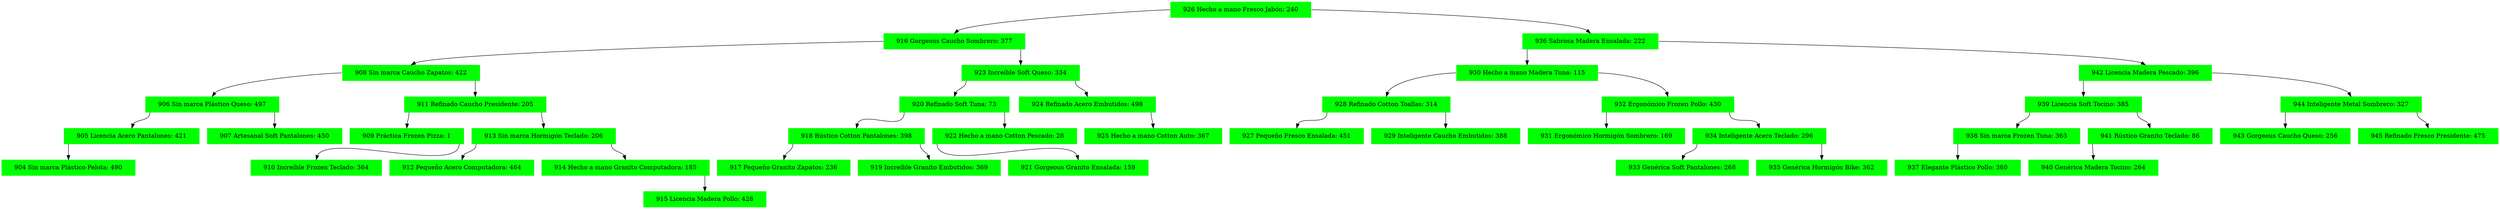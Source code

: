 digraph G{
node[shape="record"];
node0xc000d4af00[label="<f0>|<f1>926  Hecho a mano Fresco Jabón: 240|<f2>",color=green,style =filled];
node0xc000d4b260[label="<f0>|<f1>916 Gorgeous Caucho Sombrero: 377|<f2>",color=green,style =filled];
node0xc000d4af00:f0->node0xc000d4b260:f1
node0xc000d4b680[label="<f0>|<f1>908 Sin marca Caucho Zapatos: 422|<f2>",color=green,style =filled];
node0xc000d4b260:f0->node0xc000d4b680:f1
node0xc000d4b200[label="<f0>|<f1>906 Sin marca Plástico Queso: 497|<f2>",color=green,style =filled];
node0xc000d4b680:f0->node0xc000d4b200:f1
node0xc000d4b9e0[label="<f0>|<f1>905 Licencia Acero Pantalones: 421|<f2>",color=green,style =filled];
node0xc000d4b200:f0->node0xc000d4b9e0:f1
node0xc000d4bc80[label="<f0>|<f1>904 Sin marca Plástico Pelota: 490|<f2>",color=green,style =filled];
node0xc000d4b9e0:f0->node0xc000d4bc80:f1
node0xc000d4b8c0[label="<f0>|<f1>907 Artesanal Soft Pantalones: 450|<f2>",color=green,style =filled];
node0xc000d4b200:f2->node0xc000d4b8c0:f1
node0xc000d4b440[label="<f0>|<f1>911 Refinado Caucho Presidente: 205|<f2>",color=green,style =filled];
node0xc000d4b680:f2->node0xc000d4b440:f1
node0xc000d4b560[label="<f0>|<f1>909 Práctica Frozen Pizza: 1|<f2>",color=green,style =filled];
node0xc000d4b440:f0->node0xc000d4b560:f1
node0xc000d4b860[label="<f0>|<f1>910 Increíble Frozen Teclado: 364|<f2>",color=green,style =filled];
node0xc000d4b560:f2->node0xc000d4b860:f1
node0xc000d4b980[label="<f0>|<f1>913 Sin marca Hormigón Teclado: 206|<f2>",color=green,style =filled];
node0xc000d4b440:f2->node0xc000d4b980:f1
node0xc000d4b020[label="<f0>|<f1>912 Pequeño Acero Computadora: 464|<f2>",color=green,style =filled];
node0xc000d4b980:f0->node0xc000d4b020:f1
node0xc000d4b800[label="<f0>|<f1>914 Hecho a mano Granito Computadora: 185|<f2>",color=green,style =filled];
node0xc000d4b980:f2->node0xc000d4b800:f1
node0xc000d4be00[label="<f0>|<f1>915 Licencia Madera Pollo: 428|<f2>",color=green,style =filled];
node0xc000d4b800:f2->node0xc000d4be00:f1
node0xc000d4b620[label="<f0>|<f1>923 Increíble Soft Queso: 334|<f2>",color=green,style =filled];
node0xc000d4b260:f2->node0xc000d4b620:f1
node0xc000d4af60[label="<f0>|<f1>920 Refinado Soft Tuna: 73|<f2>",color=green,style =filled];
node0xc000d4b620:f0->node0xc000d4af60:f1
node0xc000d4bb60[label="<f0>|<f1>918 Rústico Cotton Pantalones: 398|<f2>",color=green,style =filled];
node0xc000d4af60:f0->node0xc000d4bb60:f1
node0xc000d4b3e0[label="<f0>|<f1>917 Pequeño Granito Zapatos: 236|<f2>",color=green,style =filled];
node0xc000d4bb60:f0->node0xc000d4b3e0:f1
node0xc000d4bb00[label="<f0>|<f1>919 Increíble Granito Embutidos: 369|<f2>",color=green,style =filled];
node0xc000d4bb60:f2->node0xc000d4bb00:f1
node0xc000d4b920[label="<f0>|<f1>922 Hecho a mano Cotton Pescado: 28|<f2>",color=green,style =filled];
node0xc000d4af60:f2->node0xc000d4b920:f1
node0xc000d4bda0[label="<f0>|<f1>921 Gorgeous Granito Ensalada: 159|<f2>",color=green,style =filled];
node0xc000d4b920:f0->node0xc000d4bda0:f1
node0xc000d4b380[label="<f0>|<f1>924 Refinado Acero Embutidos: 498|<f2>",color=green,style =filled];
node0xc000d4b620:f2->node0xc000d4b380:f1
node0xc000d4b740[label="<f0>|<f1>925 Hecho a mano Cotton Auto: 367|<f2>",color=green,style =filled];
node0xc000d4b380:f2->node0xc000d4b740:f1
node0xc000d4afc0[label="<f0>|<f1>936 Sabrosa Madera Ensalada: 222|<f2>",color=green,style =filled];
node0xc000d4af00:f2->node0xc000d4afc0:f1
node0xc000d4b080[label="<f0>|<f1>930 Hecho a mano Madera Tuna: 115|<f2>",color=green,style =filled];
node0xc000d4afc0:f0->node0xc000d4b080:f1
node0xc000d4b6e0[label="<f0>|<f1>928 Refinado Cotton Toallas: 314|<f2>",color=green,style =filled];
node0xc000d4b080:f0->node0xc000d4b6e0:f1
node0xc000d4b500[label="<f0>|<f1>927 Pequeño Fresco Ensalada: 451|<f2>",color=green,style =filled];
node0xc000d4b6e0:f0->node0xc000d4b500:f1
node0xc000d4b140[label="<f0>|<f1>929 Inteligente Caucho Embutidos: 388|<f2>",color=green,style =filled];
node0xc000d4b6e0:f2->node0xc000d4b140:f1
node0xc000d4b5c0[label="<f0>|<f1>932 Ergonómico Frozen Pollo: 430|<f2>",color=green,style =filled];
node0xc000d4b080:f2->node0xc000d4b5c0:f1
node0xc000d4b2c0[label="<f0>|<f1>931 Ergonómico Hormigón Sombrero: 169|<f2>",color=green,style =filled];
node0xc000d4b5c0:f0->node0xc000d4b2c0:f1
node0xc000d4baa0[label="<f0>|<f1>934 Inteligente Acero Teclado: 296|<f2>",color=green,style =filled];
node0xc000d4b5c0:f2->node0xc000d4baa0:f1
node0xc000d4bbc0[label="<f0>|<f1>933 Genérica Soft Pantalones: 268|<f2>",color=green,style =filled];
node0xc000d4baa0:f0->node0xc000d4bbc0:f1
node0xc000d4bc20[label="<f0>|<f1>935 Genérica Hormigón Bike: 362|<f2>",color=green,style =filled];
node0xc000d4baa0:f2->node0xc000d4bc20:f1
node0xc000d4b0e0[label="<f0>|<f1>942 Licencia Madera Pescado: 396|<f2>",color=green,style =filled];
node0xc000d4afc0:f2->node0xc000d4b0e0:f1
node0xc000d4b7a0[label="<f0>|<f1>939 Licencia Soft Tocino: 385|<f2>",color=green,style =filled];
node0xc000d4b0e0:f0->node0xc000d4b7a0:f1
node0xc000d4b1a0[label="<f0>|<f1>938 Sin marca Frozen Tuna: 363|<f2>",color=green,style =filled];
node0xc000d4b7a0:f0->node0xc000d4b1a0:f1
node0xc000d4ba40[label="<f0>|<f1>937 Elegante Plástico Pollo: 360|<f2>",color=green,style =filled];
node0xc000d4b1a0:f0->node0xc000d4ba40:f1
node0xc000d4b320[label="<f0>|<f1>941 Rústico Granito Teclado: 86|<f2>",color=green,style =filled];
node0xc000d4b7a0:f2->node0xc000d4b320:f1
node0xc000d4bce0[label="<f0>|<f1>940 Genérica Madera Tocino: 264|<f2>",color=green,style =filled];
node0xc000d4b320:f0->node0xc000d4bce0:f1
node0xc000d4bd40[label="<f0>|<f1>944 Inteligente Metal Sombrero: 327|<f2>",color=green,style =filled];
node0xc000d4b0e0:f2->node0xc000d4bd40:f1
node0xc000d4b4a0[label="<f0>|<f1>943 Gorgeous Caucho Queso: 256|<f2>",color=green,style =filled];
node0xc000d4bd40:f0->node0xc000d4b4a0:f1
node0xc000d4aea0[label="<f0>|<f1>945 Refinado Fresco Presidente: 475|<f2>",color=green,style =filled];
node0xc000d4bd40:f2->node0xc000d4aea0:f1
}
